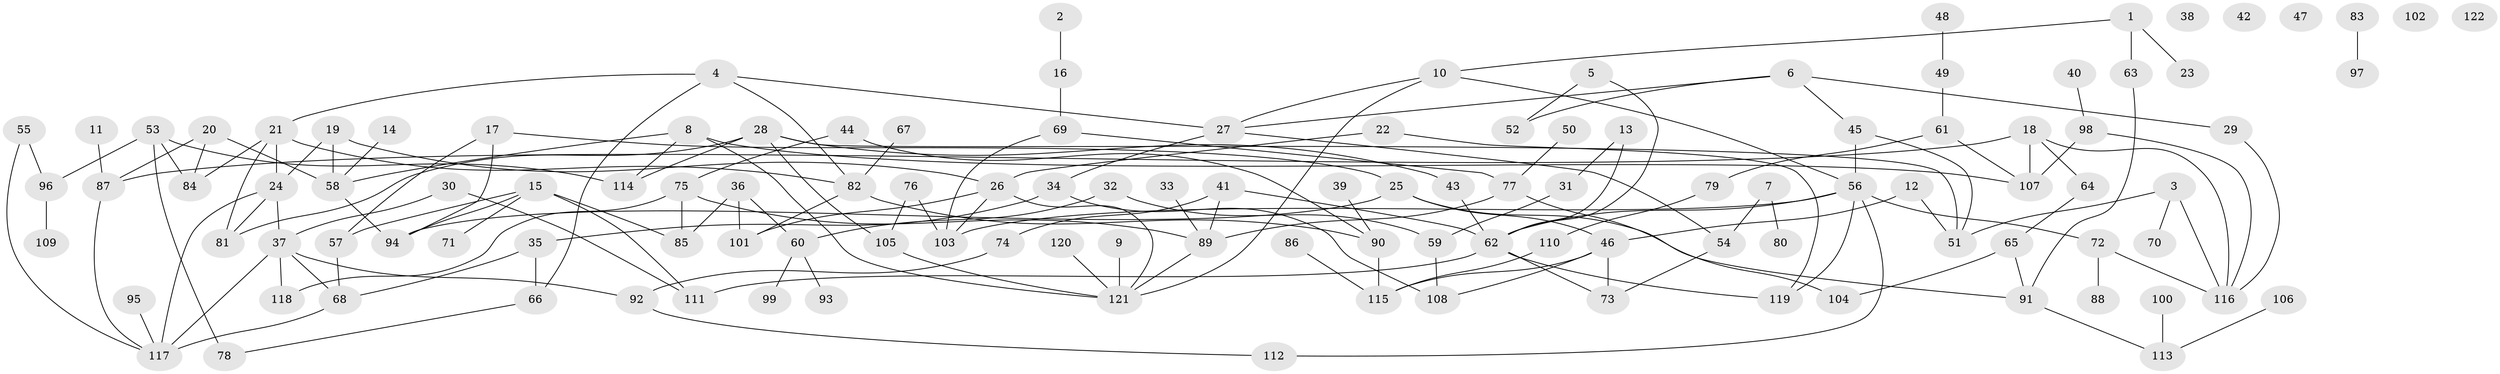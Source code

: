 // Generated by graph-tools (version 1.1) at 2025/49/03/09/25 03:49:03]
// undirected, 122 vertices, 168 edges
graph export_dot {
graph [start="1"]
  node [color=gray90,style=filled];
  1;
  2;
  3;
  4;
  5;
  6;
  7;
  8;
  9;
  10;
  11;
  12;
  13;
  14;
  15;
  16;
  17;
  18;
  19;
  20;
  21;
  22;
  23;
  24;
  25;
  26;
  27;
  28;
  29;
  30;
  31;
  32;
  33;
  34;
  35;
  36;
  37;
  38;
  39;
  40;
  41;
  42;
  43;
  44;
  45;
  46;
  47;
  48;
  49;
  50;
  51;
  52;
  53;
  54;
  55;
  56;
  57;
  58;
  59;
  60;
  61;
  62;
  63;
  64;
  65;
  66;
  67;
  68;
  69;
  70;
  71;
  72;
  73;
  74;
  75;
  76;
  77;
  78;
  79;
  80;
  81;
  82;
  83;
  84;
  85;
  86;
  87;
  88;
  89;
  90;
  91;
  92;
  93;
  94;
  95;
  96;
  97;
  98;
  99;
  100;
  101;
  102;
  103;
  104;
  105;
  106;
  107;
  108;
  109;
  110;
  111;
  112;
  113;
  114;
  115;
  116;
  117;
  118;
  119;
  120;
  121;
  122;
  1 -- 10;
  1 -- 23;
  1 -- 63;
  2 -- 16;
  3 -- 51;
  3 -- 70;
  3 -- 116;
  4 -- 21;
  4 -- 27;
  4 -- 66;
  4 -- 82;
  5 -- 52;
  5 -- 62;
  6 -- 27;
  6 -- 29;
  6 -- 45;
  6 -- 52;
  7 -- 54;
  7 -- 80;
  8 -- 58;
  8 -- 107;
  8 -- 114;
  8 -- 121;
  9 -- 121;
  10 -- 27;
  10 -- 56;
  10 -- 121;
  11 -- 87;
  12 -- 46;
  12 -- 51;
  13 -- 31;
  13 -- 62;
  14 -- 58;
  15 -- 57;
  15 -- 71;
  15 -- 85;
  15 -- 94;
  15 -- 111;
  16 -- 69;
  17 -- 25;
  17 -- 57;
  17 -- 94;
  18 -- 64;
  18 -- 87;
  18 -- 107;
  18 -- 116;
  19 -- 24;
  19 -- 26;
  19 -- 58;
  20 -- 58;
  20 -- 84;
  20 -- 87;
  21 -- 24;
  21 -- 81;
  21 -- 82;
  21 -- 84;
  22 -- 26;
  22 -- 119;
  24 -- 37;
  24 -- 81;
  24 -- 117;
  25 -- 46;
  25 -- 91;
  25 -- 94;
  26 -- 101;
  26 -- 103;
  26 -- 121;
  27 -- 34;
  27 -- 54;
  28 -- 43;
  28 -- 51;
  28 -- 81;
  28 -- 105;
  28 -- 114;
  29 -- 116;
  30 -- 37;
  30 -- 111;
  31 -- 59;
  32 -- 59;
  32 -- 60;
  33 -- 89;
  34 -- 35;
  34 -- 108;
  35 -- 66;
  35 -- 68;
  36 -- 60;
  36 -- 85;
  36 -- 101;
  37 -- 68;
  37 -- 92;
  37 -- 117;
  37 -- 118;
  39 -- 90;
  40 -- 98;
  41 -- 62;
  41 -- 74;
  41 -- 89;
  43 -- 62;
  44 -- 75;
  44 -- 90;
  45 -- 51;
  45 -- 56;
  46 -- 73;
  46 -- 108;
  46 -- 115;
  48 -- 49;
  49 -- 61;
  50 -- 77;
  53 -- 78;
  53 -- 84;
  53 -- 96;
  53 -- 114;
  54 -- 73;
  55 -- 96;
  55 -- 117;
  56 -- 62;
  56 -- 72;
  56 -- 103;
  56 -- 112;
  56 -- 119;
  57 -- 68;
  58 -- 94;
  59 -- 108;
  60 -- 93;
  60 -- 99;
  61 -- 79;
  61 -- 107;
  62 -- 73;
  62 -- 111;
  62 -- 119;
  63 -- 91;
  64 -- 65;
  65 -- 91;
  65 -- 104;
  66 -- 78;
  67 -- 82;
  68 -- 117;
  69 -- 77;
  69 -- 103;
  72 -- 88;
  72 -- 116;
  74 -- 92;
  75 -- 85;
  75 -- 89;
  75 -- 118;
  76 -- 103;
  76 -- 105;
  77 -- 89;
  77 -- 104;
  79 -- 110;
  82 -- 90;
  82 -- 101;
  83 -- 97;
  86 -- 115;
  87 -- 117;
  89 -- 121;
  90 -- 115;
  91 -- 113;
  92 -- 112;
  95 -- 117;
  96 -- 109;
  98 -- 107;
  98 -- 116;
  100 -- 113;
  105 -- 121;
  106 -- 113;
  110 -- 115;
  120 -- 121;
}
